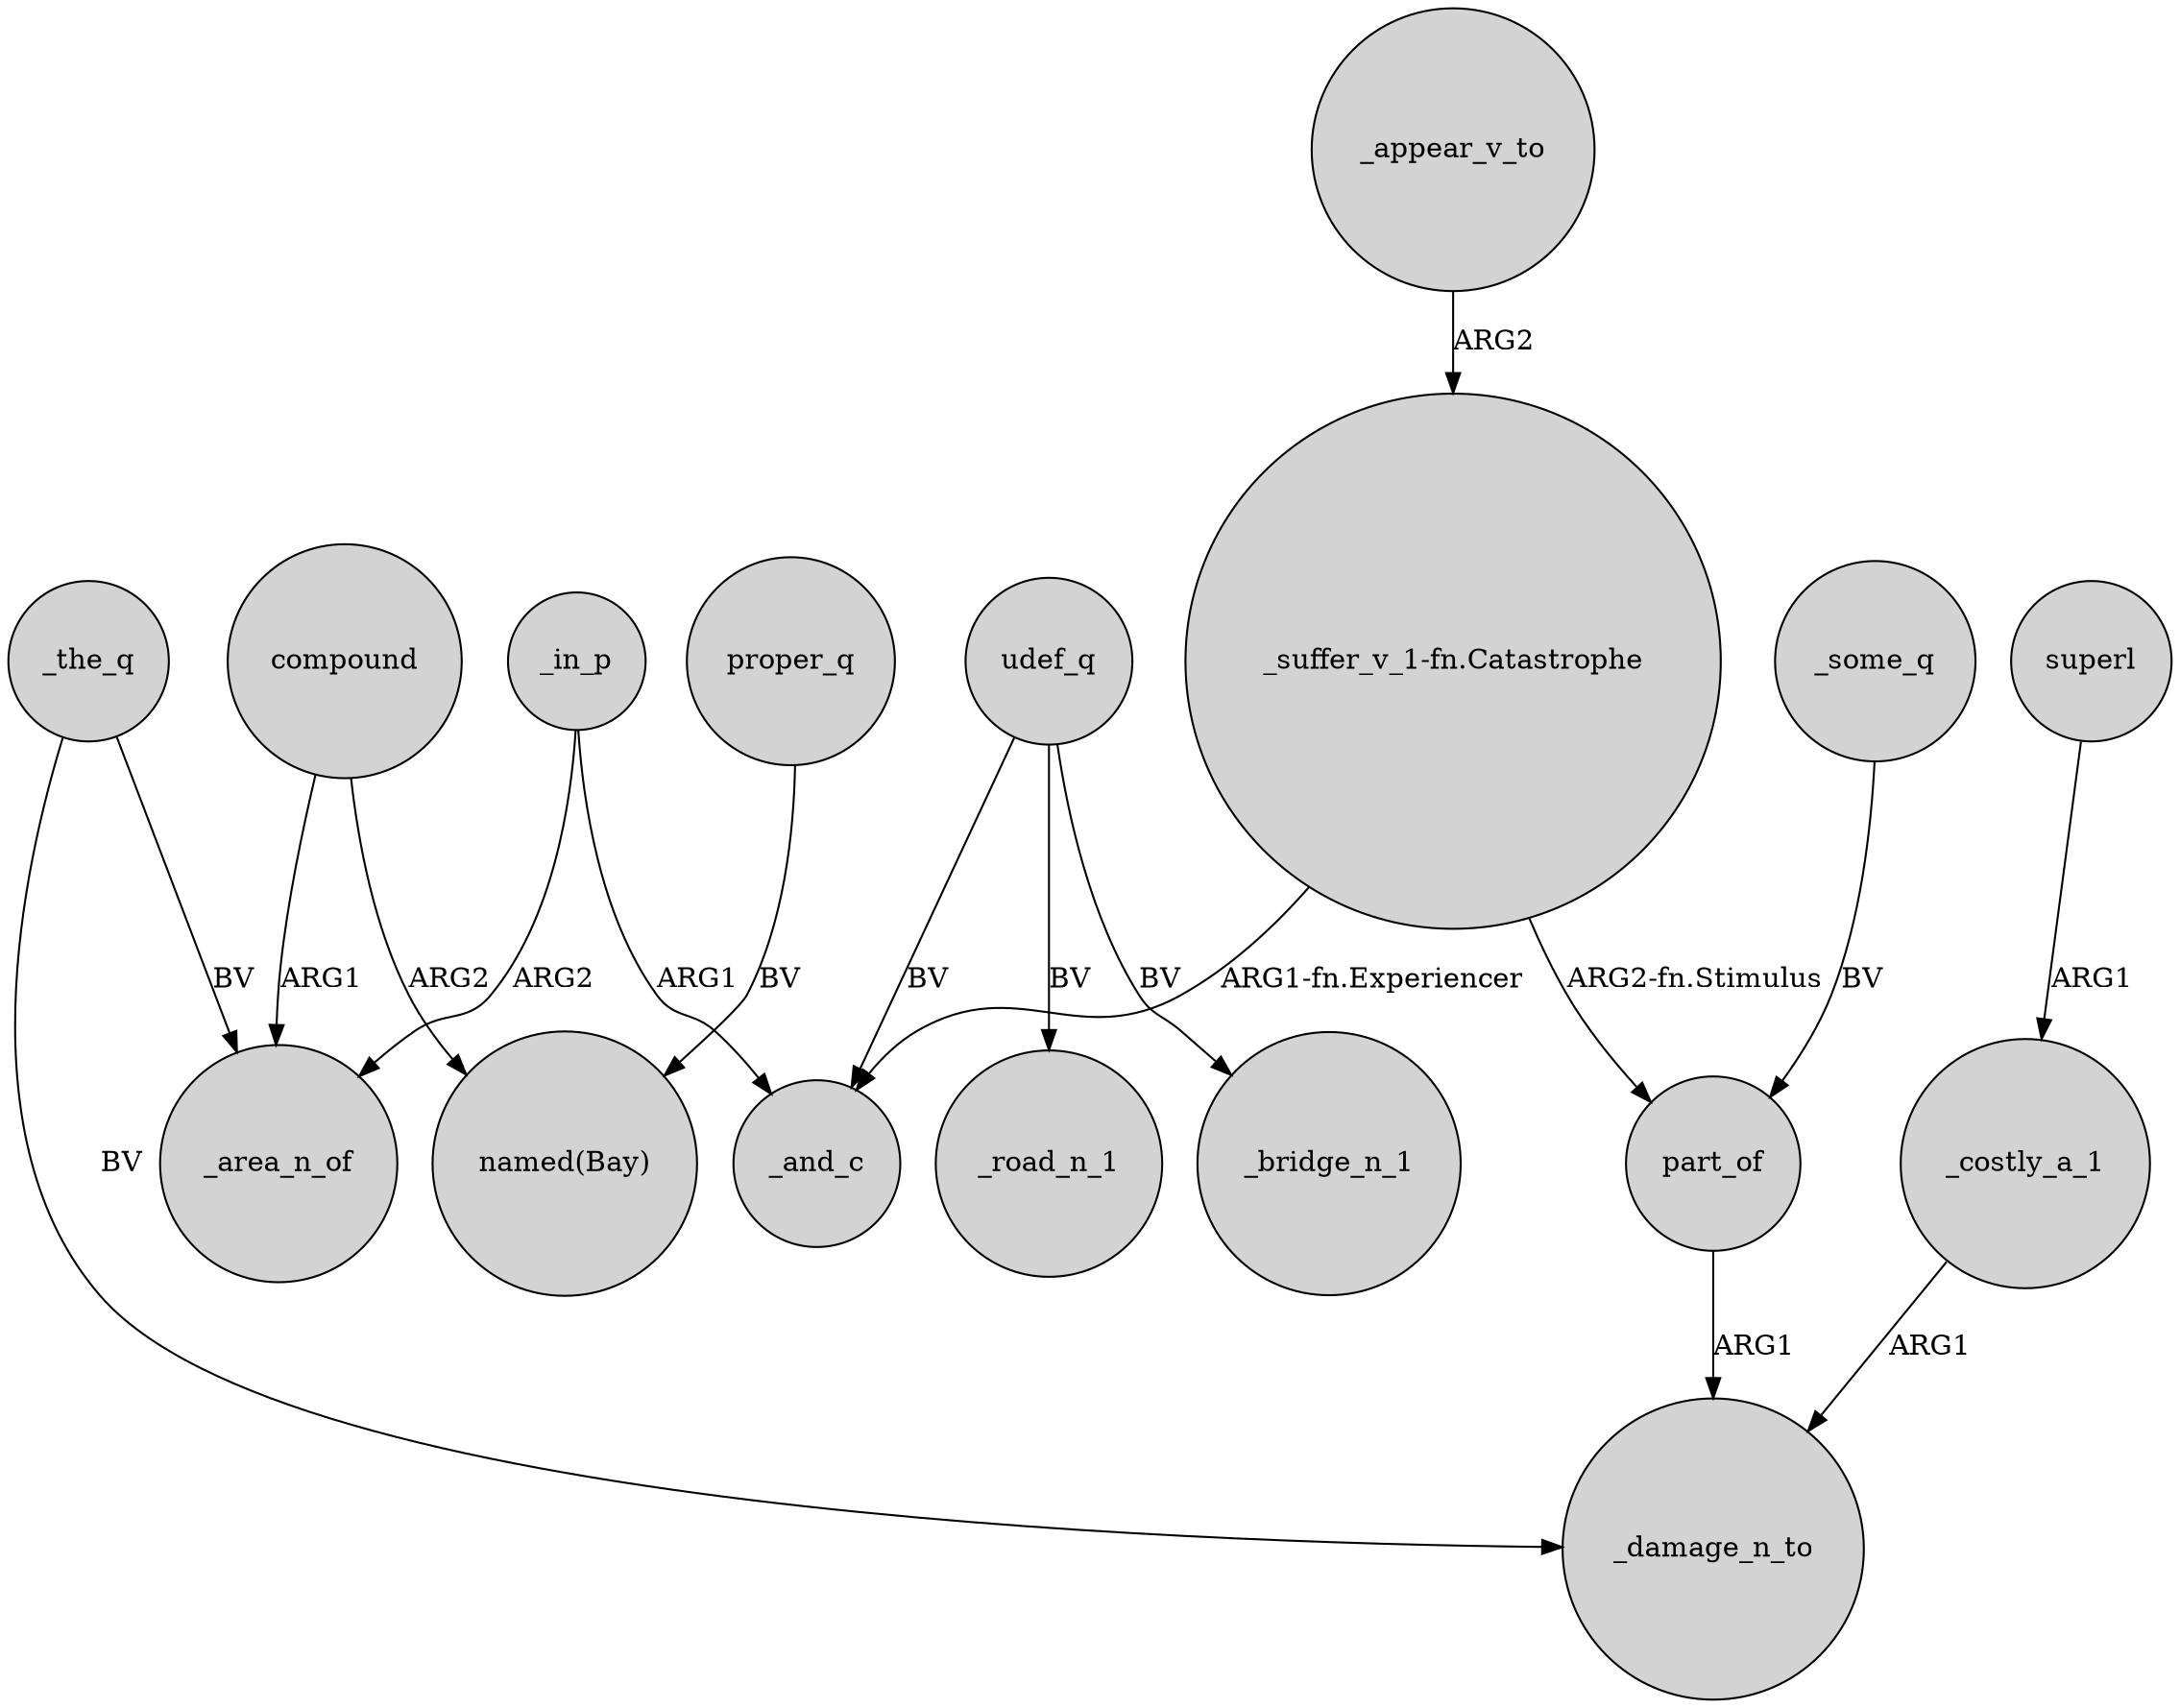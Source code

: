 digraph {
	node [shape=circle style=filled]
	_in_p -> _area_n_of [label=ARG2]
	compound -> "named(Bay)" [label=ARG2]
	"_suffer_v_1-fn.Catastrophe" -> part_of [label="ARG2-fn.Stimulus"]
	proper_q -> "named(Bay)" [label=BV]
	udef_q -> _road_n_1 [label=BV]
	"_suffer_v_1-fn.Catastrophe" -> _and_c [label="ARG1-fn.Experiencer"]
	_in_p -> _and_c [label=ARG1]
	part_of -> _damage_n_to [label=ARG1]
	udef_q -> _and_c [label=BV]
	_appear_v_to -> "_suffer_v_1-fn.Catastrophe" [label=ARG2]
	compound -> _area_n_of [label=ARG1]
	_the_q -> _damage_n_to [label=BV]
	_costly_a_1 -> _damage_n_to [label=ARG1]
	superl -> _costly_a_1 [label=ARG1]
	_the_q -> _area_n_of [label=BV]
	_some_q -> part_of [label=BV]
	udef_q -> _bridge_n_1 [label=BV]
}
